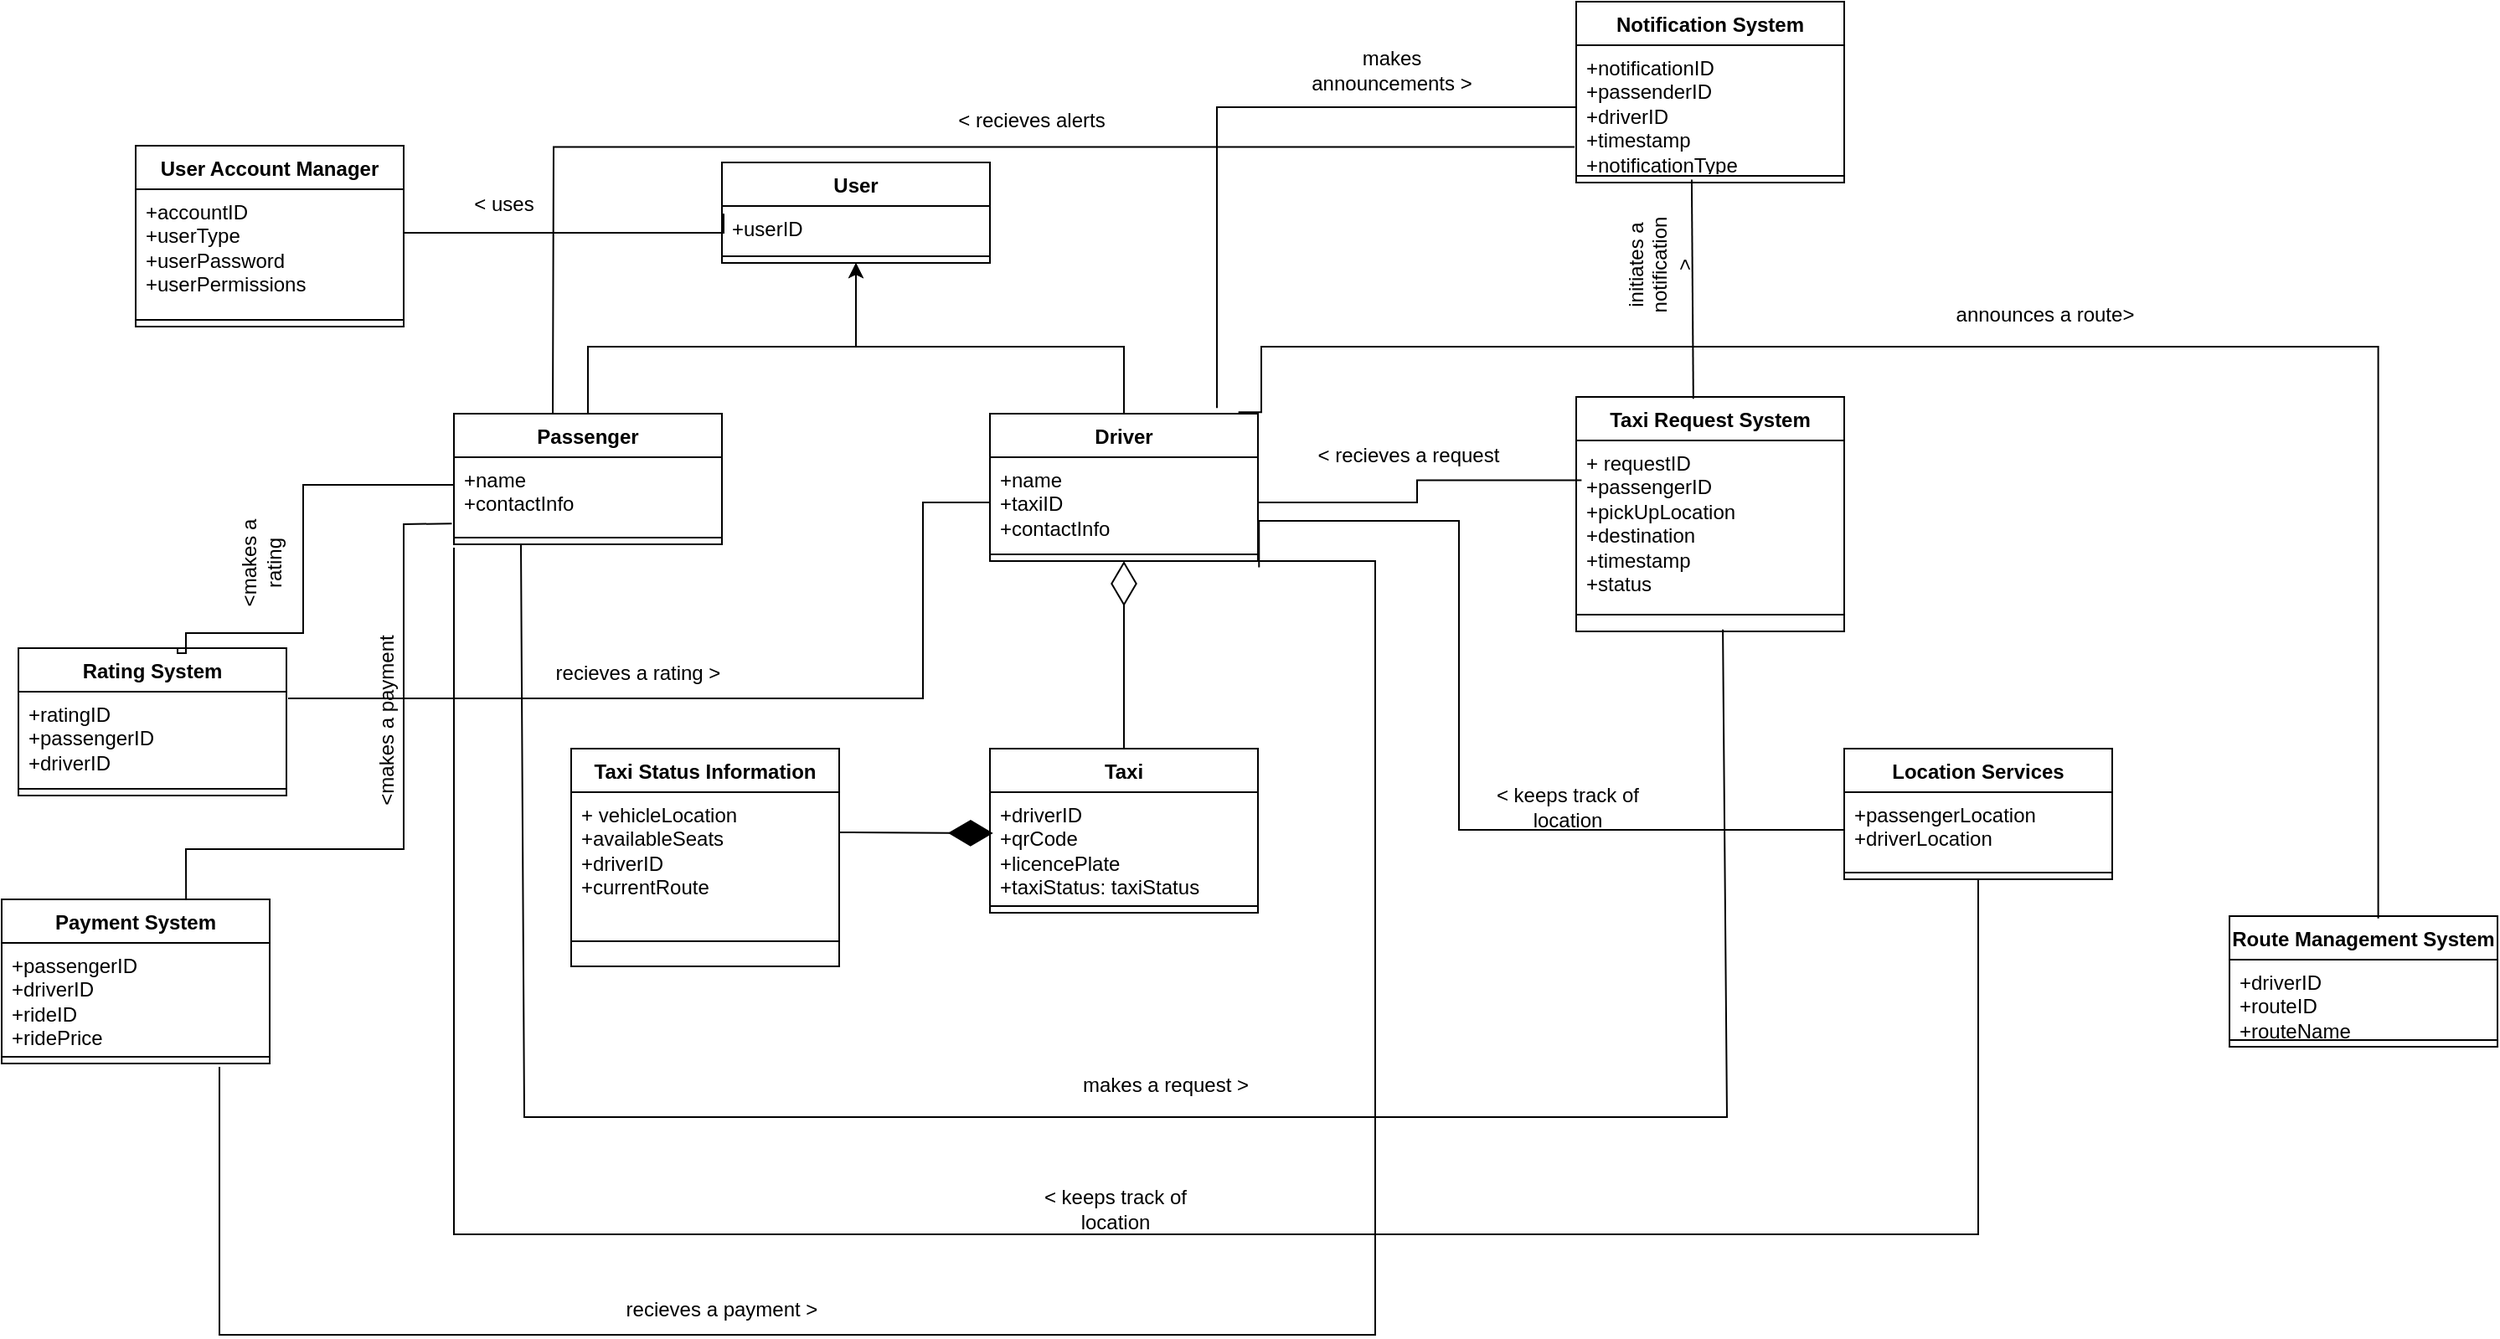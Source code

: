 <mxfile version="27.0.9" pages="2">
  <diagram name="Page-1" id="ixJIW3lsljDJWg9KQ6-j">
    <mxGraphModel dx="2558" dy="1993" grid="1" gridSize="10" guides="1" tooltips="1" connect="1" arrows="1" fold="1" page="1" pageScale="1" pageWidth="850" pageHeight="1100" math="0" shadow="0">
      <root>
        <mxCell id="0" />
        <mxCell id="1" parent="0" />
        <mxCell id="99w0jN_LoOluToBdo9I3-1" value="Notification System" style="swimlane;fontStyle=1;align=center;verticalAlign=top;childLayout=stackLayout;horizontal=1;startSize=26;horizontalStack=0;resizeParent=1;resizeParentMax=0;resizeLast=0;collapsible=1;marginBottom=0;whiteSpace=wrap;html=1;" parent="1" vertex="1">
          <mxGeometry x="390" y="-126" width="160" height="108" as="geometry" />
        </mxCell>
        <mxCell id="99w0jN_LoOluToBdo9I3-2" value="+notificationID&lt;div&gt;+passenderID&lt;/div&gt;&lt;div&gt;+driverID&lt;/div&gt;&lt;div&gt;+timestamp&lt;/div&gt;&lt;div&gt;+notificationType&lt;/div&gt;" style="text;strokeColor=none;fillColor=none;align=left;verticalAlign=top;spacingLeft=4;spacingRight=4;overflow=hidden;rotatable=0;points=[[0,0.5],[1,0.5]];portConstraint=eastwest;whiteSpace=wrap;html=1;" parent="99w0jN_LoOluToBdo9I3-1" vertex="1">
          <mxGeometry y="26" width="160" height="74" as="geometry" />
        </mxCell>
        <mxCell id="99w0jN_LoOluToBdo9I3-3" value="" style="line;strokeWidth=1;fillColor=none;align=left;verticalAlign=middle;spacingTop=-1;spacingLeft=3;spacingRight=3;rotatable=0;labelPosition=right;points=[];portConstraint=eastwest;strokeColor=inherit;" parent="99w0jN_LoOluToBdo9I3-1" vertex="1">
          <mxGeometry y="100" width="160" height="8" as="geometry" />
        </mxCell>
        <mxCell id="99w0jN_LoOluToBdo9I3-5" value="&lt;div&gt;Passenger&lt;/div&gt;&lt;div&gt;&lt;br&gt;&lt;/div&gt;" style="swimlane;fontStyle=1;align=center;verticalAlign=top;childLayout=stackLayout;horizontal=1;startSize=26;horizontalStack=0;resizeParent=1;resizeParentMax=0;resizeLast=0;collapsible=1;marginBottom=0;whiteSpace=wrap;html=1;" parent="1" vertex="1">
          <mxGeometry x="-280" y="120" width="160" height="78" as="geometry" />
        </mxCell>
        <mxCell id="99w0jN_LoOluToBdo9I3-6" value="+name&lt;div&gt;+contactInfo&lt;/div&gt;" style="text;strokeColor=none;fillColor=none;align=left;verticalAlign=top;spacingLeft=4;spacingRight=4;overflow=hidden;rotatable=0;points=[[0,0.5],[1,0.5]];portConstraint=eastwest;whiteSpace=wrap;html=1;" parent="99w0jN_LoOluToBdo9I3-5" vertex="1">
          <mxGeometry y="26" width="160" height="44" as="geometry" />
        </mxCell>
        <mxCell id="99w0jN_LoOluToBdo9I3-7" value="" style="line;strokeWidth=1;fillColor=none;align=left;verticalAlign=middle;spacingTop=-1;spacingLeft=3;spacingRight=3;rotatable=0;labelPosition=right;points=[];portConstraint=eastwest;strokeColor=inherit;" parent="99w0jN_LoOluToBdo9I3-5" vertex="1">
          <mxGeometry y="70" width="160" height="8" as="geometry" />
        </mxCell>
        <mxCell id="99w0jN_LoOluToBdo9I3-9" value="Driver" style="swimlane;fontStyle=1;align=center;verticalAlign=top;childLayout=stackLayout;horizontal=1;startSize=26;horizontalStack=0;resizeParent=1;resizeParentMax=0;resizeLast=0;collapsible=1;marginBottom=0;whiteSpace=wrap;html=1;" parent="1" vertex="1">
          <mxGeometry x="40" y="120" width="160" height="88" as="geometry" />
        </mxCell>
        <mxCell id="99w0jN_LoOluToBdo9I3-10" value="+name&lt;div&gt;+taxiID&lt;/div&gt;&lt;div&gt;+contactInfo&lt;/div&gt;" style="text;strokeColor=none;fillColor=none;align=left;verticalAlign=top;spacingLeft=4;spacingRight=4;overflow=hidden;rotatable=0;points=[[0,0.5],[1,0.5]];portConstraint=eastwest;whiteSpace=wrap;html=1;" parent="99w0jN_LoOluToBdo9I3-9" vertex="1">
          <mxGeometry y="26" width="160" height="54" as="geometry" />
        </mxCell>
        <mxCell id="99w0jN_LoOluToBdo9I3-11" value="" style="line;strokeWidth=1;fillColor=none;align=left;verticalAlign=middle;spacingTop=-1;spacingLeft=3;spacingRight=3;rotatable=0;labelPosition=right;points=[];portConstraint=eastwest;strokeColor=inherit;" parent="99w0jN_LoOluToBdo9I3-9" vertex="1">
          <mxGeometry y="80" width="160" height="8" as="geometry" />
        </mxCell>
        <mxCell id="99w0jN_LoOluToBdo9I3-13" value="Location Services" style="swimlane;fontStyle=1;align=center;verticalAlign=top;childLayout=stackLayout;horizontal=1;startSize=26;horizontalStack=0;resizeParent=1;resizeParentMax=0;resizeLast=0;collapsible=1;marginBottom=0;whiteSpace=wrap;html=1;" parent="1" vertex="1">
          <mxGeometry x="550" y="320" width="160" height="78" as="geometry" />
        </mxCell>
        <mxCell id="99w0jN_LoOluToBdo9I3-64" value="+passengerLocation&lt;div&gt;+driverLocation&lt;/div&gt;" style="text;strokeColor=none;fillColor=none;align=left;verticalAlign=top;spacingLeft=4;spacingRight=4;overflow=hidden;rotatable=0;points=[[0,0.5],[1,0.5]];portConstraint=eastwest;whiteSpace=wrap;html=1;" parent="99w0jN_LoOluToBdo9I3-13" vertex="1">
          <mxGeometry y="26" width="160" height="44" as="geometry" />
        </mxCell>
        <mxCell id="99w0jN_LoOluToBdo9I3-15" value="" style="line;strokeWidth=1;fillColor=none;align=left;verticalAlign=middle;spacingTop=-1;spacingLeft=3;spacingRight=3;rotatable=0;labelPosition=right;points=[];portConstraint=eastwest;strokeColor=inherit;" parent="99w0jN_LoOluToBdo9I3-13" vertex="1">
          <mxGeometry y="70" width="160" height="8" as="geometry" />
        </mxCell>
        <mxCell id="99w0jN_LoOluToBdo9I3-17" value="Taxi" style="swimlane;fontStyle=1;align=center;verticalAlign=top;childLayout=stackLayout;horizontal=1;startSize=26;horizontalStack=0;resizeParent=1;resizeParentMax=0;resizeLast=0;collapsible=1;marginBottom=0;whiteSpace=wrap;html=1;" parent="1" vertex="1">
          <mxGeometry x="40" y="320" width="160" height="98" as="geometry" />
        </mxCell>
        <mxCell id="99w0jN_LoOluToBdo9I3-18" value="+driverID&lt;div&gt;+qrCode&lt;/div&gt;&lt;div&gt;+licencePlate&lt;/div&gt;&lt;div&gt;+taxiStatus: taxiStatus&lt;/div&gt;" style="text;strokeColor=none;fillColor=none;align=left;verticalAlign=top;spacingLeft=4;spacingRight=4;overflow=hidden;rotatable=0;points=[[0,0.5],[1,0.5]];portConstraint=eastwest;whiteSpace=wrap;html=1;" parent="99w0jN_LoOluToBdo9I3-17" vertex="1">
          <mxGeometry y="26" width="160" height="64" as="geometry" />
        </mxCell>
        <mxCell id="99w0jN_LoOluToBdo9I3-19" value="" style="line;strokeWidth=1;fillColor=none;align=left;verticalAlign=middle;spacingTop=-1;spacingLeft=3;spacingRight=3;rotatable=0;labelPosition=right;points=[];portConstraint=eastwest;strokeColor=inherit;" parent="99w0jN_LoOluToBdo9I3-17" vertex="1">
          <mxGeometry y="90" width="160" height="8" as="geometry" />
        </mxCell>
        <mxCell id="99w0jN_LoOluToBdo9I3-21" value="Route Management System" style="swimlane;fontStyle=1;align=center;verticalAlign=top;childLayout=stackLayout;horizontal=1;startSize=26;horizontalStack=0;resizeParent=1;resizeParentMax=0;resizeLast=0;collapsible=1;marginBottom=0;whiteSpace=wrap;html=1;" parent="1" vertex="1">
          <mxGeometry x="780" y="420" width="160" height="78" as="geometry" />
        </mxCell>
        <mxCell id="99w0jN_LoOluToBdo9I3-22" value="+driverID&lt;div&gt;+routeID&lt;/div&gt;&lt;div&gt;+routeName&lt;/div&gt;" style="text;strokeColor=none;fillColor=none;align=left;verticalAlign=top;spacingLeft=4;spacingRight=4;overflow=hidden;rotatable=0;points=[[0,0.5],[1,0.5]];portConstraint=eastwest;whiteSpace=wrap;html=1;" parent="99w0jN_LoOluToBdo9I3-21" vertex="1">
          <mxGeometry y="26" width="160" height="44" as="geometry" />
        </mxCell>
        <mxCell id="99w0jN_LoOluToBdo9I3-23" value="" style="line;strokeWidth=1;fillColor=none;align=left;verticalAlign=middle;spacingTop=-1;spacingLeft=3;spacingRight=3;rotatable=0;labelPosition=right;points=[];portConstraint=eastwest;strokeColor=inherit;" parent="99w0jN_LoOluToBdo9I3-21" vertex="1">
          <mxGeometry y="70" width="160" height="8" as="geometry" />
        </mxCell>
        <mxCell id="99w0jN_LoOluToBdo9I3-25" value="Taxi Status Information" style="swimlane;fontStyle=1;align=center;verticalAlign=top;childLayout=stackLayout;horizontal=1;startSize=26;horizontalStack=0;resizeParent=1;resizeParentMax=0;resizeLast=0;collapsible=1;marginBottom=0;whiteSpace=wrap;html=1;" parent="1" vertex="1">
          <mxGeometry x="-210" y="320" width="160" height="130" as="geometry" />
        </mxCell>
        <mxCell id="99w0jN_LoOluToBdo9I3-26" value="+ vehicleLocation&lt;div&gt;+availableSeats&lt;/div&gt;&lt;div&gt;+driverID&lt;/div&gt;&lt;div&gt;+currentRoute&lt;/div&gt;" style="text;strokeColor=none;fillColor=none;align=left;verticalAlign=top;spacingLeft=4;spacingRight=4;overflow=hidden;rotatable=0;points=[[0,0.5],[1,0.5]];portConstraint=eastwest;whiteSpace=wrap;html=1;" parent="99w0jN_LoOluToBdo9I3-25" vertex="1">
          <mxGeometry y="26" width="160" height="74" as="geometry" />
        </mxCell>
        <mxCell id="99w0jN_LoOluToBdo9I3-27" value="" style="line;strokeWidth=1;fillColor=none;align=left;verticalAlign=middle;spacingTop=-1;spacingLeft=3;spacingRight=3;rotatable=0;labelPosition=right;points=[];portConstraint=eastwest;strokeColor=inherit;" parent="99w0jN_LoOluToBdo9I3-25" vertex="1">
          <mxGeometry y="100" width="160" height="30" as="geometry" />
        </mxCell>
        <mxCell id="99w0jN_LoOluToBdo9I3-29" value="Taxi Request System" style="swimlane;fontStyle=1;align=center;verticalAlign=top;childLayout=stackLayout;horizontal=1;startSize=26;horizontalStack=0;resizeParent=1;resizeParentMax=0;resizeLast=0;collapsible=1;marginBottom=0;whiteSpace=wrap;html=1;" parent="1" vertex="1">
          <mxGeometry x="390" y="110" width="160" height="140" as="geometry" />
        </mxCell>
        <mxCell id="99w0jN_LoOluToBdo9I3-30" value="+ requestID&lt;div&gt;+passengerID&lt;/div&gt;&lt;div&gt;+pickUpLocation&lt;/div&gt;&lt;div&gt;&lt;div&gt;+destination&lt;/div&gt;&lt;/div&gt;&lt;div&gt;+timestamp&lt;/div&gt;&lt;div&gt;+status&lt;/div&gt;" style="text;strokeColor=none;fillColor=none;align=left;verticalAlign=top;spacingLeft=4;spacingRight=4;overflow=hidden;rotatable=0;points=[[0,0.5],[1,0.5]];portConstraint=eastwest;whiteSpace=wrap;html=1;" parent="99w0jN_LoOluToBdo9I3-29" vertex="1">
          <mxGeometry y="26" width="160" height="94" as="geometry" />
        </mxCell>
        <mxCell id="99w0jN_LoOluToBdo9I3-31" value="" style="line;strokeWidth=1;fillColor=none;align=left;verticalAlign=middle;spacingTop=-1;spacingLeft=3;spacingRight=3;rotatable=0;labelPosition=right;points=[];portConstraint=eastwest;strokeColor=inherit;" parent="99w0jN_LoOluToBdo9I3-29" vertex="1">
          <mxGeometry y="120" width="160" height="20" as="geometry" />
        </mxCell>
        <mxCell id="99w0jN_LoOluToBdo9I3-33" value="User Account Manager" style="swimlane;fontStyle=1;align=center;verticalAlign=top;childLayout=stackLayout;horizontal=1;startSize=26;horizontalStack=0;resizeParent=1;resizeParentMax=0;resizeLast=0;collapsible=1;marginBottom=0;whiteSpace=wrap;html=1;" parent="1" vertex="1">
          <mxGeometry x="-470" y="-40" width="160" height="108" as="geometry" />
        </mxCell>
        <mxCell id="99w0jN_LoOluToBdo9I3-34" value="+accountID&lt;div&gt;+userType&lt;/div&gt;&lt;div&gt;+userPassword&lt;/div&gt;&lt;div&gt;+userPermissions&lt;/div&gt;&lt;div&gt;&lt;br&gt;&lt;/div&gt;" style="text;strokeColor=none;fillColor=none;align=left;verticalAlign=top;spacingLeft=4;spacingRight=4;overflow=hidden;rotatable=0;points=[[0,0.5],[1,0.5]];portConstraint=eastwest;whiteSpace=wrap;html=1;" parent="99w0jN_LoOluToBdo9I3-33" vertex="1">
          <mxGeometry y="26" width="160" height="74" as="geometry" />
        </mxCell>
        <mxCell id="99w0jN_LoOluToBdo9I3-35" value="" style="line;strokeWidth=1;fillColor=none;align=left;verticalAlign=middle;spacingTop=-1;spacingLeft=3;spacingRight=3;rotatable=0;labelPosition=right;points=[];portConstraint=eastwest;strokeColor=inherit;" parent="99w0jN_LoOluToBdo9I3-33" vertex="1">
          <mxGeometry y="100" width="160" height="8" as="geometry" />
        </mxCell>
        <mxCell id="99w0jN_LoOluToBdo9I3-37" value="User" style="swimlane;fontStyle=1;align=center;verticalAlign=top;childLayout=stackLayout;horizontal=1;startSize=26;horizontalStack=0;resizeParent=1;resizeParentMax=0;resizeLast=0;collapsible=1;marginBottom=0;whiteSpace=wrap;html=1;" parent="1" vertex="1">
          <mxGeometry x="-120" y="-30" width="160" height="60" as="geometry" />
        </mxCell>
        <mxCell id="99w0jN_LoOluToBdo9I3-38" value="+userID" style="text;strokeColor=none;fillColor=none;align=left;verticalAlign=top;spacingLeft=4;spacingRight=4;overflow=hidden;rotatable=0;points=[[0,0.5],[1,0.5]];portConstraint=eastwest;whiteSpace=wrap;html=1;" parent="99w0jN_LoOluToBdo9I3-37" vertex="1">
          <mxGeometry y="26" width="160" height="26" as="geometry" />
        </mxCell>
        <mxCell id="99w0jN_LoOluToBdo9I3-39" value="" style="line;strokeWidth=1;fillColor=none;align=left;verticalAlign=middle;spacingTop=-1;spacingLeft=3;spacingRight=3;rotatable=0;labelPosition=right;points=[];portConstraint=eastwest;strokeColor=inherit;" parent="99w0jN_LoOluToBdo9I3-37" vertex="1">
          <mxGeometry y="52" width="160" height="8" as="geometry" />
        </mxCell>
        <mxCell id="99w0jN_LoOluToBdo9I3-41" value="" style="endArrow=classic;html=1;rounded=0;" parent="1" edge="1">
          <mxGeometry width="50" height="50" relative="1" as="geometry">
            <mxPoint x="120" y="120" as="sourcePoint" />
            <mxPoint x="-40" y="30" as="targetPoint" />
            <Array as="points">
              <mxPoint x="120" y="80" />
              <mxPoint x="-40" y="80" />
            </Array>
          </mxGeometry>
        </mxCell>
        <mxCell id="99w0jN_LoOluToBdo9I3-42" value="" style="endArrow=classic;html=1;rounded=0;entryX=0.5;entryY=1;entryDx=0;entryDy=0;" parent="1" target="99w0jN_LoOluToBdo9I3-37" edge="1">
          <mxGeometry width="50" height="50" relative="1" as="geometry">
            <mxPoint x="-200" y="120" as="sourcePoint" />
            <mxPoint x="-40" y="57" as="targetPoint" />
            <Array as="points">
              <mxPoint x="-200" y="80" />
              <mxPoint x="-40" y="80" />
            </Array>
          </mxGeometry>
        </mxCell>
        <mxCell id="99w0jN_LoOluToBdo9I3-43" value="" style="endArrow=diamondThin;endFill=0;endSize=24;html=1;rounded=0;exitX=0.5;exitY=0;exitDx=0;exitDy=0;entryX=0.5;entryY=1;entryDx=0;entryDy=0;" parent="1" source="99w0jN_LoOluToBdo9I3-17" target="99w0jN_LoOluToBdo9I3-9" edge="1">
          <mxGeometry width="160" relative="1" as="geometry">
            <mxPoint x="50" y="270" as="sourcePoint" />
            <mxPoint x="120" y="234" as="targetPoint" />
            <Array as="points" />
          </mxGeometry>
        </mxCell>
        <mxCell id="99w0jN_LoOluToBdo9I3-44" value="" style="endArrow=diamondThin;endFill=1;endSize=24;html=1;rounded=0;entryX=0.012;entryY=0.383;entryDx=0;entryDy=0;entryPerimeter=0;exitX=1;exitY=0.324;exitDx=0;exitDy=0;exitPerimeter=0;" parent="1" source="99w0jN_LoOluToBdo9I3-26" target="99w0jN_LoOluToBdo9I3-18" edge="1">
          <mxGeometry width="160" relative="1" as="geometry">
            <mxPoint x="40" y="460" as="sourcePoint" />
            <mxPoint x="200" y="460" as="targetPoint" />
          </mxGeometry>
        </mxCell>
        <mxCell id="99w0jN_LoOluToBdo9I3-46" value="" style="endArrow=none;html=1;rounded=0;exitX=0.25;exitY=1;exitDx=0;exitDy=0;" parent="1" source="99w0jN_LoOluToBdo9I3-5" edge="1">
          <mxGeometry relative="1" as="geometry">
            <mxPoint x="-237.54" y="223.998" as="sourcePoint" />
            <mxPoint x="477.54" y="248.88" as="targetPoint" />
            <Array as="points">
              <mxPoint x="-238" y="540" />
              <mxPoint x="480" y="540" />
            </Array>
          </mxGeometry>
        </mxCell>
        <mxCell id="99w0jN_LoOluToBdo9I3-49" value="" style="endArrow=none;html=1;edgeStyle=orthogonalEdgeStyle;rounded=0;exitX=1;exitY=0.5;exitDx=0;exitDy=0;entryX=0.02;entryY=0.253;entryDx=0;entryDy=0;entryPerimeter=0;" parent="1" source="99w0jN_LoOluToBdo9I3-10" target="99w0jN_LoOluToBdo9I3-30" edge="1">
          <mxGeometry relative="1" as="geometry">
            <mxPoint x="120" y="330" as="sourcePoint" />
            <mxPoint x="280" y="330" as="targetPoint" />
          </mxGeometry>
        </mxCell>
        <mxCell id="99w0jN_LoOluToBdo9I3-52" value="" style="endArrow=none;html=1;edgeStyle=orthogonalEdgeStyle;rounded=0;exitX=0;exitY=0.5;exitDx=0;exitDy=0;entryX=0.847;entryY=-0.039;entryDx=0;entryDy=0;entryPerimeter=0;" parent="1" source="99w0jN_LoOluToBdo9I3-2" target="99w0jN_LoOluToBdo9I3-9" edge="1">
          <mxGeometry relative="1" as="geometry">
            <mxPoint x="120" y="130" as="sourcePoint" />
            <mxPoint x="280" y="130" as="targetPoint" />
          </mxGeometry>
        </mxCell>
        <mxCell id="99w0jN_LoOluToBdo9I3-55" value="" style="endArrow=none;html=1;edgeStyle=orthogonalEdgeStyle;rounded=0;entryX=-0.006;entryY=0.821;entryDx=0;entryDy=0;entryPerimeter=0;" parent="1" target="99w0jN_LoOluToBdo9I3-2" edge="1">
          <mxGeometry relative="1" as="geometry">
            <mxPoint x="-221" y="120" as="sourcePoint" />
            <mxPoint x="140" y="40" as="targetPoint" />
          </mxGeometry>
        </mxCell>
        <mxCell id="99w0jN_LoOluToBdo9I3-58" value="" style="endArrow=none;html=1;edgeStyle=orthogonalEdgeStyle;rounded=0;entryX=0;entryY=0.5;entryDx=0;entryDy=0;" parent="1" edge="1">
          <mxGeometry relative="1" as="geometry">
            <mxPoint x="-310" y="4.5" as="sourcePoint" />
            <mxPoint x="-120" y="1.06" as="targetPoint" />
            <Array as="points">
              <mxPoint x="-310" y="12" />
              <mxPoint x="-119" y="12" />
              <mxPoint x="-119" y="1" />
            </Array>
          </mxGeometry>
        </mxCell>
        <mxCell id="99w0jN_LoOluToBdo9I3-61" value="" style="endArrow=none;html=1;edgeStyle=orthogonalEdgeStyle;rounded=0;exitX=1.004;exitY=0.145;exitDx=0;exitDy=0;exitPerimeter=0;" parent="1" edge="1">
          <mxGeometry relative="1" as="geometry">
            <mxPoint x="200.64" y="211.77" as="sourcePoint" />
            <mxPoint x="550" y="368.52" as="targetPoint" />
            <Array as="points">
              <mxPoint x="320" y="184" />
              <mxPoint x="320" y="369" />
            </Array>
          </mxGeometry>
        </mxCell>
        <mxCell id="99w0jN_LoOluToBdo9I3-65" value="" style="endArrow=none;html=1;edgeStyle=orthogonalEdgeStyle;rounded=0;entryX=0.5;entryY=1;entryDx=0;entryDy=0;" parent="1" target="99w0jN_LoOluToBdo9I3-13" edge="1">
          <mxGeometry relative="1" as="geometry">
            <mxPoint x="-280" y="200" as="sourcePoint" />
            <mxPoint x="600" y="440" as="targetPoint" />
            <Array as="points">
              <mxPoint x="-280" y="610" />
              <mxPoint x="630" y="610" />
            </Array>
          </mxGeometry>
        </mxCell>
        <mxCell id="99w0jN_LoOluToBdo9I3-68" value="" style="endArrow=none;html=1;edgeStyle=orthogonalEdgeStyle;rounded=0;exitX=0.927;exitY=-0.01;exitDx=0;exitDy=0;exitPerimeter=0;entryX=0.555;entryY=0.017;entryDx=0;entryDy=0;entryPerimeter=0;" parent="1" source="99w0jN_LoOluToBdo9I3-9" target="99w0jN_LoOluToBdo9I3-21" edge="1">
          <mxGeometry relative="1" as="geometry">
            <mxPoint x="210" y="200" as="sourcePoint" />
            <mxPoint x="370" y="200" as="targetPoint" />
            <Array as="points">
              <mxPoint x="202" y="119" />
              <mxPoint x="202" y="80" />
              <mxPoint x="869" y="80" />
            </Array>
          </mxGeometry>
        </mxCell>
        <mxCell id="99w0jN_LoOluToBdo9I3-71" value="Rating System" style="swimlane;fontStyle=1;align=center;verticalAlign=top;childLayout=stackLayout;horizontal=1;startSize=26;horizontalStack=0;resizeParent=1;resizeParentMax=0;resizeLast=0;collapsible=1;marginBottom=0;whiteSpace=wrap;html=1;" parent="1" vertex="1">
          <mxGeometry x="-540" y="260" width="160" height="88" as="geometry" />
        </mxCell>
        <mxCell id="99w0jN_LoOluToBdo9I3-72" value="+ratingID&lt;div&gt;+passengerID&lt;/div&gt;&lt;div&gt;+driverID&lt;/div&gt;" style="text;strokeColor=none;fillColor=none;align=left;verticalAlign=top;spacingLeft=4;spacingRight=4;overflow=hidden;rotatable=0;points=[[0,0.5],[1,0.5]];portConstraint=eastwest;whiteSpace=wrap;html=1;" parent="99w0jN_LoOluToBdo9I3-71" vertex="1">
          <mxGeometry y="26" width="160" height="54" as="geometry" />
        </mxCell>
        <mxCell id="99w0jN_LoOluToBdo9I3-73" value="" style="line;strokeWidth=1;fillColor=none;align=left;verticalAlign=middle;spacingTop=-1;spacingLeft=3;spacingRight=3;rotatable=0;labelPosition=right;points=[];portConstraint=eastwest;strokeColor=inherit;" parent="99w0jN_LoOluToBdo9I3-71" vertex="1">
          <mxGeometry y="80" width="160" height="8" as="geometry" />
        </mxCell>
        <mxCell id="99w0jN_LoOluToBdo9I3-75" value="" style="endArrow=none;html=1;edgeStyle=orthogonalEdgeStyle;rounded=0;" parent="1" edge="1">
          <mxGeometry relative="1" as="geometry">
            <mxPoint x="-445" y="260" as="sourcePoint" />
            <mxPoint x="-280" y="162.47" as="targetPoint" />
            <Array as="points">
              <mxPoint x="-440" y="263" />
              <mxPoint x="-440" y="251" />
              <mxPoint x="-370" y="251" />
              <mxPoint x="-370" y="163" />
            </Array>
          </mxGeometry>
        </mxCell>
        <mxCell id="99w0jN_LoOluToBdo9I3-78" value="&amp;lt; recieves alerts" style="text;html=1;align=center;verticalAlign=middle;whiteSpace=wrap;rounded=0;" parent="1" vertex="1">
          <mxGeometry x="20" y="-70" width="90" height="30" as="geometry" />
        </mxCell>
        <mxCell id="99w0jN_LoOluToBdo9I3-79" value="makes announcements &amp;gt;" style="text;html=1;align=center;verticalAlign=middle;whiteSpace=wrap;rounded=0;" parent="1" vertex="1">
          <mxGeometry x="220" y="-100" width="120" height="30" as="geometry" />
        </mxCell>
        <mxCell id="99w0jN_LoOluToBdo9I3-80" value="&amp;lt; uses" style="text;html=1;align=center;verticalAlign=middle;whiteSpace=wrap;rounded=0;" parent="1" vertex="1">
          <mxGeometry x="-280" y="-20" width="60" height="30" as="geometry" />
        </mxCell>
        <mxCell id="99w0jN_LoOluToBdo9I3-81" value="makes a request &amp;gt;" style="text;html=1;align=center;verticalAlign=middle;whiteSpace=wrap;rounded=0;" parent="1" vertex="1">
          <mxGeometry x="80" y="506" width="130" height="30" as="geometry" />
        </mxCell>
        <mxCell id="99w0jN_LoOluToBdo9I3-82" value="&amp;lt; recieves a request" style="text;html=1;align=center;verticalAlign=middle;whiteSpace=wrap;rounded=0;" parent="1" vertex="1">
          <mxGeometry x="230" y="130" width="120" height="30" as="geometry" />
        </mxCell>
        <mxCell id="99w0jN_LoOluToBdo9I3-83" value="announces a route&amp;gt;" style="text;html=1;align=center;verticalAlign=middle;whiteSpace=wrap;rounded=0;" parent="1" vertex="1">
          <mxGeometry x="610" y="46" width="120" height="30" as="geometry" />
        </mxCell>
        <mxCell id="99w0jN_LoOluToBdo9I3-84" value="&amp;lt; keeps track of location" style="text;html=1;align=center;verticalAlign=middle;whiteSpace=wrap;rounded=0;" parent="1" vertex="1">
          <mxGeometry x="330" y="340" width="110" height="30" as="geometry" />
        </mxCell>
        <mxCell id="99w0jN_LoOluToBdo9I3-85" value="&amp;lt; keeps track of location" style="text;html=1;align=center;verticalAlign=middle;whiteSpace=wrap;rounded=0;" parent="1" vertex="1">
          <mxGeometry x="50" y="580" width="130" height="30" as="geometry" />
        </mxCell>
        <mxCell id="99w0jN_LoOluToBdo9I3-86" value="&amp;lt;makes a rating" style="text;html=1;align=center;verticalAlign=middle;whiteSpace=wrap;rounded=0;rotation=270;" parent="1" vertex="1">
          <mxGeometry x="-425" y="194" width="60" height="30" as="geometry" />
        </mxCell>
        <mxCell id="99w0jN_LoOluToBdo9I3-87" value="" style="endArrow=none;html=1;rounded=0;entryX=0;entryY=0.5;entryDx=0;entryDy=0;" parent="1" target="99w0jN_LoOluToBdo9I3-10" edge="1">
          <mxGeometry width="50" height="50" relative="1" as="geometry">
            <mxPoint x="-379" y="290" as="sourcePoint" />
            <mxPoint x="-90" y="300" as="targetPoint" />
            <Array as="points">
              <mxPoint y="290" />
              <mxPoint y="173" />
            </Array>
          </mxGeometry>
        </mxCell>
        <mxCell id="99w0jN_LoOluToBdo9I3-88" value="recieves a rating &amp;gt;" style="text;html=1;align=center;verticalAlign=middle;whiteSpace=wrap;rounded=0;" parent="1" vertex="1">
          <mxGeometry x="-230" y="260" width="120" height="30" as="geometry" />
        </mxCell>
        <mxCell id="BLGKOl_yUe81cdmy0i_G-1" value="Payment System" style="swimlane;fontStyle=1;align=center;verticalAlign=top;childLayout=stackLayout;horizontal=1;startSize=26;horizontalStack=0;resizeParent=1;resizeParentMax=0;resizeLast=0;collapsible=1;marginBottom=0;whiteSpace=wrap;html=1;" parent="1" vertex="1">
          <mxGeometry x="-550" y="410" width="160" height="98" as="geometry" />
        </mxCell>
        <mxCell id="BLGKOl_yUe81cdmy0i_G-2" value="+passengerID&lt;div&gt;+driverID&lt;/div&gt;&lt;div&gt;+rideID&lt;/div&gt;&lt;div&gt;+ridePrice&lt;/div&gt;" style="text;strokeColor=none;fillColor=none;align=left;verticalAlign=top;spacingLeft=4;spacingRight=4;overflow=hidden;rotatable=0;points=[[0,0.5],[1,0.5]];portConstraint=eastwest;whiteSpace=wrap;html=1;" parent="BLGKOl_yUe81cdmy0i_G-1" vertex="1">
          <mxGeometry y="26" width="160" height="64" as="geometry" />
        </mxCell>
        <mxCell id="BLGKOl_yUe81cdmy0i_G-3" value="" style="line;strokeWidth=1;fillColor=none;align=left;verticalAlign=middle;spacingTop=-1;spacingLeft=3;spacingRight=3;rotatable=0;labelPosition=right;points=[];portConstraint=eastwest;strokeColor=inherit;" parent="BLGKOl_yUe81cdmy0i_G-1" vertex="1">
          <mxGeometry y="90" width="160" height="8" as="geometry" />
        </mxCell>
        <mxCell id="BLGKOl_yUe81cdmy0i_G-5" value="" style="endArrow=none;html=1;rounded=0;exitX=0.688;exitY=0;exitDx=0;exitDy=0;exitPerimeter=0;entryX=-0.008;entryY=0.9;entryDx=0;entryDy=0;entryPerimeter=0;" parent="1" source="BLGKOl_yUe81cdmy0i_G-1" target="99w0jN_LoOluToBdo9I3-6" edge="1">
          <mxGeometry width="50" height="50" relative="1" as="geometry">
            <mxPoint x="-320" y="330" as="sourcePoint" />
            <mxPoint x="-270" y="280" as="targetPoint" />
            <Array as="points">
              <mxPoint x="-440" y="380" />
              <mxPoint x="-310" y="380" />
              <mxPoint x="-310" y="186" />
            </Array>
          </mxGeometry>
        </mxCell>
        <mxCell id="BLGKOl_yUe81cdmy0i_G-6" value="&amp;lt;makes a payment" style="text;html=1;align=center;verticalAlign=middle;whiteSpace=wrap;rounded=0;rotation=270;" parent="1" vertex="1">
          <mxGeometry x="-380" y="288" width="120" height="30" as="geometry" />
        </mxCell>
        <mxCell id="BLGKOl_yUe81cdmy0i_G-7" value="" style="endArrow=none;html=1;rounded=0;" parent="1" edge="1">
          <mxGeometry width="50" height="50" relative="1" as="geometry">
            <mxPoint x="-420" y="510" as="sourcePoint" />
            <mxPoint x="190" y="208" as="targetPoint" />
            <Array as="points">
              <mxPoint x="-420" y="670" />
              <mxPoint x="270" y="670" />
              <mxPoint x="270" y="208" />
            </Array>
          </mxGeometry>
        </mxCell>
        <mxCell id="BLGKOl_yUe81cdmy0i_G-8" value="recieves a payment &amp;gt;" style="text;html=1;align=center;verticalAlign=middle;whiteSpace=wrap;rounded=0;" parent="1" vertex="1">
          <mxGeometry x="-190" y="640" width="140" height="30" as="geometry" />
        </mxCell>
        <mxCell id="UxKYoh2lbsbiJ7DfVJe1-1" value="" style="endArrow=none;html=1;rounded=0;exitX=0.437;exitY=0.008;exitDx=0;exitDy=0;exitPerimeter=0;entryX=0.431;entryY=0.779;entryDx=0;entryDy=0;entryPerimeter=0;" parent="1" source="99w0jN_LoOluToBdo9I3-29" target="99w0jN_LoOluToBdo9I3-3" edge="1">
          <mxGeometry width="50" height="50" relative="1" as="geometry">
            <mxPoint x="425" y="32" as="sourcePoint" />
            <mxPoint x="460" y="-10" as="targetPoint" />
          </mxGeometry>
        </mxCell>
        <mxCell id="UxKYoh2lbsbiJ7DfVJe1-2" value="initiates a notification &amp;gt;" style="text;html=1;align=center;verticalAlign=middle;whiteSpace=wrap;rounded=0;rotation=270;" parent="1" vertex="1">
          <mxGeometry x="410" y="16" width="60" height="30" as="geometry" />
        </mxCell>
      </root>
    </mxGraphModel>
  </diagram>
  <diagram id="G49pztrkitlOAviMZGpp" name="Page-2">
    <mxGraphModel grid="1" page="1" gridSize="10" guides="1" tooltips="1" connect="1" arrows="1" fold="1" pageScale="1" pageWidth="850" pageHeight="1100" math="0" shadow="0">
      <root>
        <mxCell id="0" />
        <mxCell id="1" parent="0" />
      </root>
    </mxGraphModel>
  </diagram>
</mxfile>
